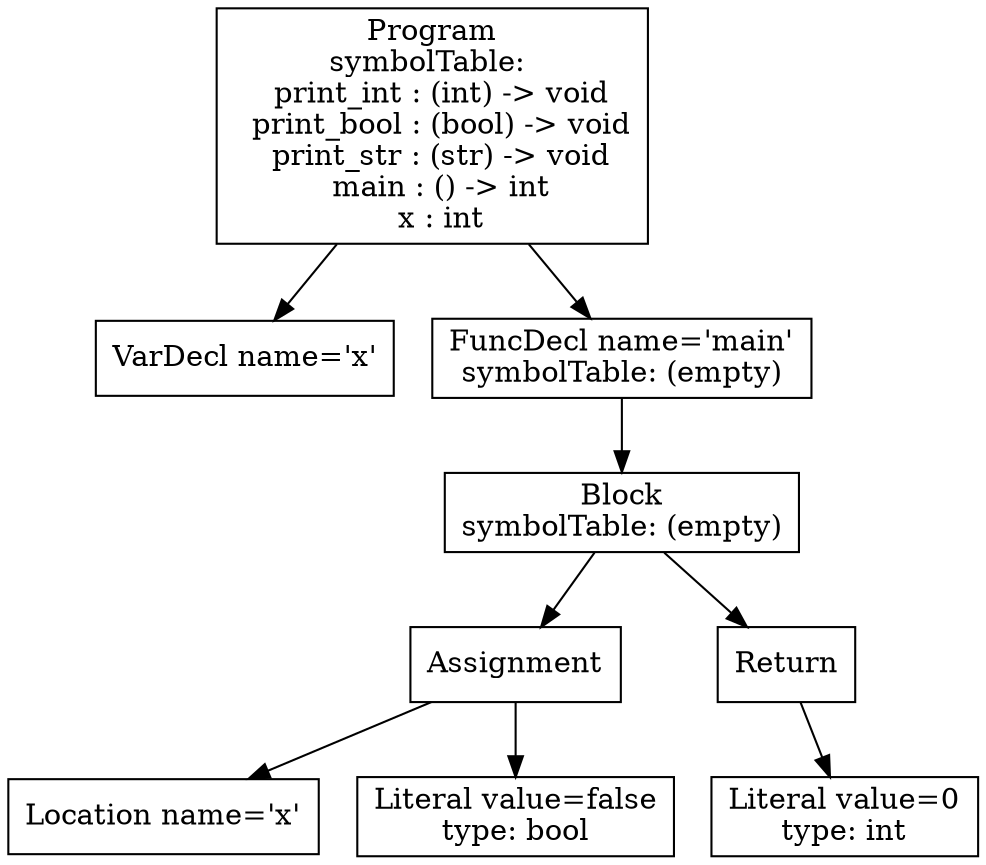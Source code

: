 digraph AST {
1 [shape=box, label="VarDecl name='x'"];
5 [shape=box, label="Location name='x'"];
6 [shape=box, label="Literal value=false\ntype: bool"];
4 [shape=box, label="Assignment"];
4 -> 5;
4 -> 6;
8 [shape=box, label="Literal value=0\ntype: int"];
7 [shape=box, label="Return"];
7 -> 8;
3 [shape=box, label="Block\nsymbolTable: (empty)"];
3 -> 4;
3 -> 7;
2 [shape=box, label="FuncDecl name='main'\nsymbolTable: (empty)"];
2 -> 3;
0 [shape=box, label="Program\nsymbolTable: \n  print_int : (int) -> void\n  print_bool : (bool) -> void\n  print_str : (str) -> void\n  main : () -> int\n  x : int"];
0 -> 1;
0 -> 2;
}
